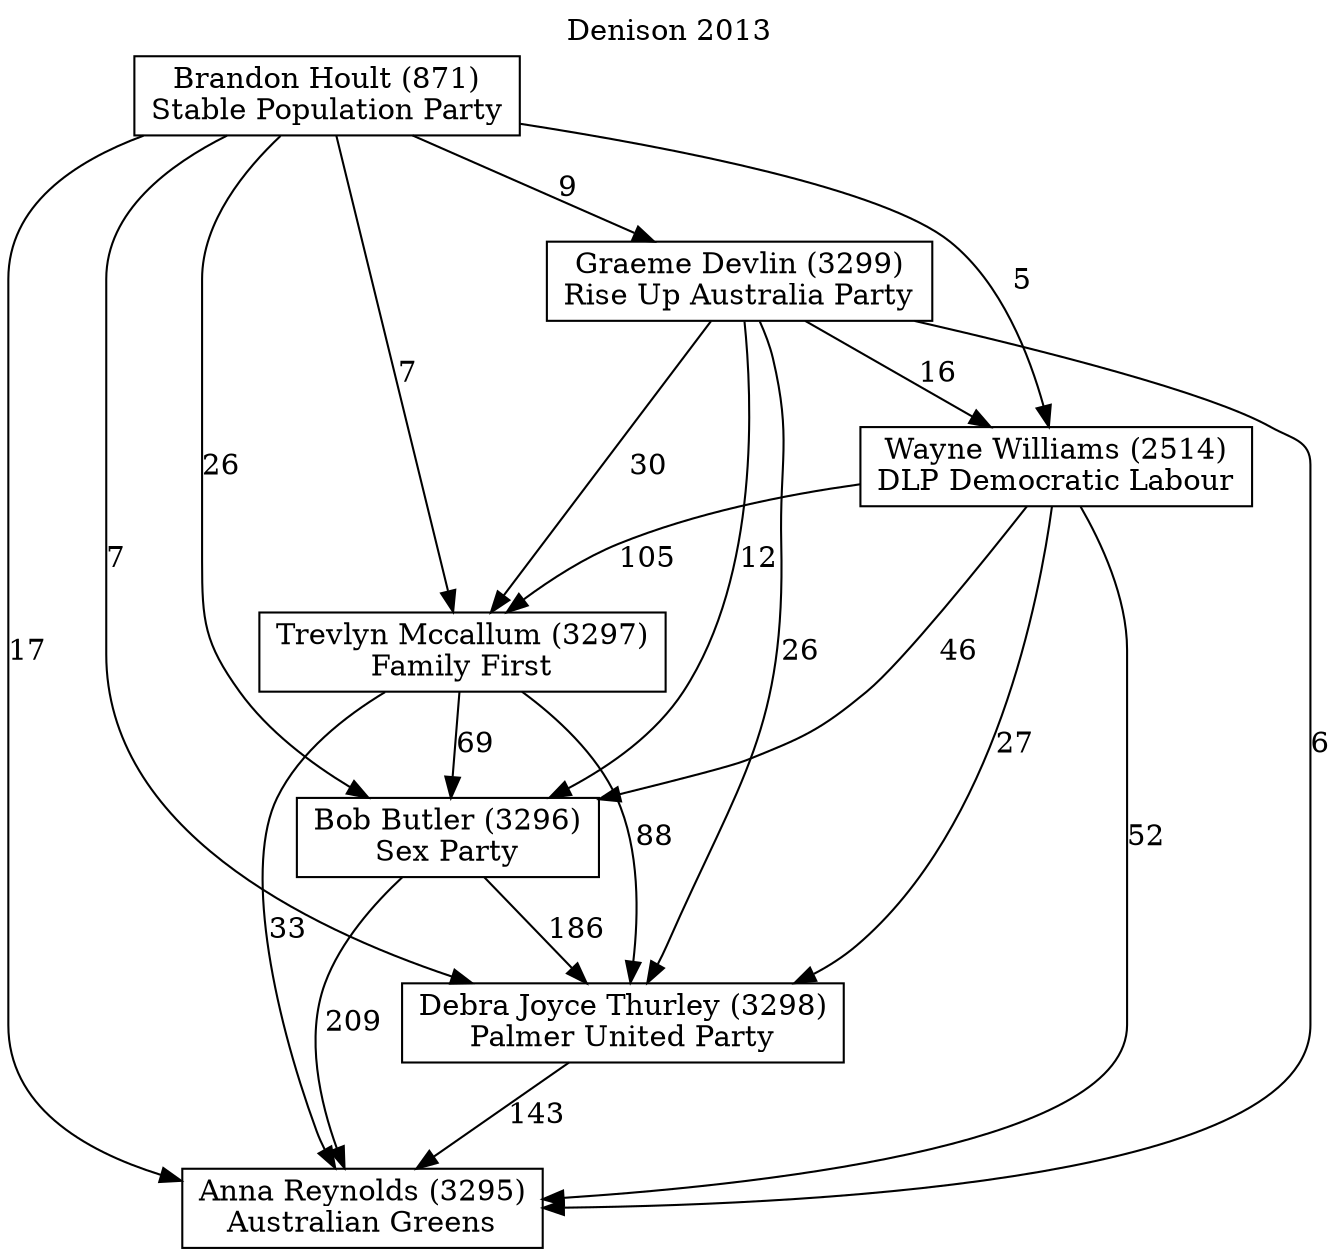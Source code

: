 // House preference flow
digraph "Anna Reynolds (3295)_Denison_2013" {
	graph [label="Denison 2013" labelloc=t]
	node [shape=box]
	"Anna Reynolds (3295)" [label="Anna Reynolds (3295)
Australian Greens"]
	"Debra Joyce Thurley (3298)" [label="Debra Joyce Thurley (3298)
Palmer United Party"]
	"Bob Butler (3296)" [label="Bob Butler (3296)
Sex Party"]
	"Trevlyn Mccallum (3297)" [label="Trevlyn Mccallum (3297)
Family First"]
	"Wayne Williams (2514)" [label="Wayne Williams (2514)
DLP Democratic Labour"]
	"Graeme Devlin (3299)" [label="Graeme Devlin (3299)
Rise Up Australia Party"]
	"Brandon Hoult (871)" [label="Brandon Hoult (871)
Stable Population Party"]
	"Anna Reynolds (3295)" [label="Anna Reynolds (3295)
Australian Greens"]
	"Bob Butler (3296)" [label="Bob Butler (3296)
Sex Party"]
	"Trevlyn Mccallum (3297)" [label="Trevlyn Mccallum (3297)
Family First"]
	"Wayne Williams (2514)" [label="Wayne Williams (2514)
DLP Democratic Labour"]
	"Graeme Devlin (3299)" [label="Graeme Devlin (3299)
Rise Up Australia Party"]
	"Brandon Hoult (871)" [label="Brandon Hoult (871)
Stable Population Party"]
	"Anna Reynolds (3295)" [label="Anna Reynolds (3295)
Australian Greens"]
	"Trevlyn Mccallum (3297)" [label="Trevlyn Mccallum (3297)
Family First"]
	"Wayne Williams (2514)" [label="Wayne Williams (2514)
DLP Democratic Labour"]
	"Graeme Devlin (3299)" [label="Graeme Devlin (3299)
Rise Up Australia Party"]
	"Brandon Hoult (871)" [label="Brandon Hoult (871)
Stable Population Party"]
	"Anna Reynolds (3295)" [label="Anna Reynolds (3295)
Australian Greens"]
	"Wayne Williams (2514)" [label="Wayne Williams (2514)
DLP Democratic Labour"]
	"Graeme Devlin (3299)" [label="Graeme Devlin (3299)
Rise Up Australia Party"]
	"Brandon Hoult (871)" [label="Brandon Hoult (871)
Stable Population Party"]
	"Anna Reynolds (3295)" [label="Anna Reynolds (3295)
Australian Greens"]
	"Graeme Devlin (3299)" [label="Graeme Devlin (3299)
Rise Up Australia Party"]
	"Brandon Hoult (871)" [label="Brandon Hoult (871)
Stable Population Party"]
	"Anna Reynolds (3295)" [label="Anna Reynolds (3295)
Australian Greens"]
	"Brandon Hoult (871)" [label="Brandon Hoult (871)
Stable Population Party"]
	"Brandon Hoult (871)" [label="Brandon Hoult (871)
Stable Population Party"]
	"Graeme Devlin (3299)" [label="Graeme Devlin (3299)
Rise Up Australia Party"]
	"Brandon Hoult (871)" [label="Brandon Hoult (871)
Stable Population Party"]
	"Brandon Hoult (871)" [label="Brandon Hoult (871)
Stable Population Party"]
	"Wayne Williams (2514)" [label="Wayne Williams (2514)
DLP Democratic Labour"]
	"Graeme Devlin (3299)" [label="Graeme Devlin (3299)
Rise Up Australia Party"]
	"Brandon Hoult (871)" [label="Brandon Hoult (871)
Stable Population Party"]
	"Wayne Williams (2514)" [label="Wayne Williams (2514)
DLP Democratic Labour"]
	"Brandon Hoult (871)" [label="Brandon Hoult (871)
Stable Population Party"]
	"Brandon Hoult (871)" [label="Brandon Hoult (871)
Stable Population Party"]
	"Graeme Devlin (3299)" [label="Graeme Devlin (3299)
Rise Up Australia Party"]
	"Brandon Hoult (871)" [label="Brandon Hoult (871)
Stable Population Party"]
	"Brandon Hoult (871)" [label="Brandon Hoult (871)
Stable Population Party"]
	"Trevlyn Mccallum (3297)" [label="Trevlyn Mccallum (3297)
Family First"]
	"Wayne Williams (2514)" [label="Wayne Williams (2514)
DLP Democratic Labour"]
	"Graeme Devlin (3299)" [label="Graeme Devlin (3299)
Rise Up Australia Party"]
	"Brandon Hoult (871)" [label="Brandon Hoult (871)
Stable Population Party"]
	"Trevlyn Mccallum (3297)" [label="Trevlyn Mccallum (3297)
Family First"]
	"Graeme Devlin (3299)" [label="Graeme Devlin (3299)
Rise Up Australia Party"]
	"Brandon Hoult (871)" [label="Brandon Hoult (871)
Stable Population Party"]
	"Trevlyn Mccallum (3297)" [label="Trevlyn Mccallum (3297)
Family First"]
	"Brandon Hoult (871)" [label="Brandon Hoult (871)
Stable Population Party"]
	"Brandon Hoult (871)" [label="Brandon Hoult (871)
Stable Population Party"]
	"Graeme Devlin (3299)" [label="Graeme Devlin (3299)
Rise Up Australia Party"]
	"Brandon Hoult (871)" [label="Brandon Hoult (871)
Stable Population Party"]
	"Brandon Hoult (871)" [label="Brandon Hoult (871)
Stable Population Party"]
	"Wayne Williams (2514)" [label="Wayne Williams (2514)
DLP Democratic Labour"]
	"Graeme Devlin (3299)" [label="Graeme Devlin (3299)
Rise Up Australia Party"]
	"Brandon Hoult (871)" [label="Brandon Hoult (871)
Stable Population Party"]
	"Wayne Williams (2514)" [label="Wayne Williams (2514)
DLP Democratic Labour"]
	"Brandon Hoult (871)" [label="Brandon Hoult (871)
Stable Population Party"]
	"Brandon Hoult (871)" [label="Brandon Hoult (871)
Stable Population Party"]
	"Graeme Devlin (3299)" [label="Graeme Devlin (3299)
Rise Up Australia Party"]
	"Brandon Hoult (871)" [label="Brandon Hoult (871)
Stable Population Party"]
	"Brandon Hoult (871)" [label="Brandon Hoult (871)
Stable Population Party"]
	"Bob Butler (3296)" [label="Bob Butler (3296)
Sex Party"]
	"Trevlyn Mccallum (3297)" [label="Trevlyn Mccallum (3297)
Family First"]
	"Wayne Williams (2514)" [label="Wayne Williams (2514)
DLP Democratic Labour"]
	"Graeme Devlin (3299)" [label="Graeme Devlin (3299)
Rise Up Australia Party"]
	"Brandon Hoult (871)" [label="Brandon Hoult (871)
Stable Population Party"]
	"Bob Butler (3296)" [label="Bob Butler (3296)
Sex Party"]
	"Wayne Williams (2514)" [label="Wayne Williams (2514)
DLP Democratic Labour"]
	"Graeme Devlin (3299)" [label="Graeme Devlin (3299)
Rise Up Australia Party"]
	"Brandon Hoult (871)" [label="Brandon Hoult (871)
Stable Population Party"]
	"Bob Butler (3296)" [label="Bob Butler (3296)
Sex Party"]
	"Graeme Devlin (3299)" [label="Graeme Devlin (3299)
Rise Up Australia Party"]
	"Brandon Hoult (871)" [label="Brandon Hoult (871)
Stable Population Party"]
	"Bob Butler (3296)" [label="Bob Butler (3296)
Sex Party"]
	"Brandon Hoult (871)" [label="Brandon Hoult (871)
Stable Population Party"]
	"Brandon Hoult (871)" [label="Brandon Hoult (871)
Stable Population Party"]
	"Graeme Devlin (3299)" [label="Graeme Devlin (3299)
Rise Up Australia Party"]
	"Brandon Hoult (871)" [label="Brandon Hoult (871)
Stable Population Party"]
	"Brandon Hoult (871)" [label="Brandon Hoult (871)
Stable Population Party"]
	"Wayne Williams (2514)" [label="Wayne Williams (2514)
DLP Democratic Labour"]
	"Graeme Devlin (3299)" [label="Graeme Devlin (3299)
Rise Up Australia Party"]
	"Brandon Hoult (871)" [label="Brandon Hoult (871)
Stable Population Party"]
	"Wayne Williams (2514)" [label="Wayne Williams (2514)
DLP Democratic Labour"]
	"Brandon Hoult (871)" [label="Brandon Hoult (871)
Stable Population Party"]
	"Brandon Hoult (871)" [label="Brandon Hoult (871)
Stable Population Party"]
	"Graeme Devlin (3299)" [label="Graeme Devlin (3299)
Rise Up Australia Party"]
	"Brandon Hoult (871)" [label="Brandon Hoult (871)
Stable Population Party"]
	"Brandon Hoult (871)" [label="Brandon Hoult (871)
Stable Population Party"]
	"Trevlyn Mccallum (3297)" [label="Trevlyn Mccallum (3297)
Family First"]
	"Wayne Williams (2514)" [label="Wayne Williams (2514)
DLP Democratic Labour"]
	"Graeme Devlin (3299)" [label="Graeme Devlin (3299)
Rise Up Australia Party"]
	"Brandon Hoult (871)" [label="Brandon Hoult (871)
Stable Population Party"]
	"Trevlyn Mccallum (3297)" [label="Trevlyn Mccallum (3297)
Family First"]
	"Graeme Devlin (3299)" [label="Graeme Devlin (3299)
Rise Up Australia Party"]
	"Brandon Hoult (871)" [label="Brandon Hoult (871)
Stable Population Party"]
	"Trevlyn Mccallum (3297)" [label="Trevlyn Mccallum (3297)
Family First"]
	"Brandon Hoult (871)" [label="Brandon Hoult (871)
Stable Population Party"]
	"Brandon Hoult (871)" [label="Brandon Hoult (871)
Stable Population Party"]
	"Graeme Devlin (3299)" [label="Graeme Devlin (3299)
Rise Up Australia Party"]
	"Brandon Hoult (871)" [label="Brandon Hoult (871)
Stable Population Party"]
	"Brandon Hoult (871)" [label="Brandon Hoult (871)
Stable Population Party"]
	"Wayne Williams (2514)" [label="Wayne Williams (2514)
DLP Democratic Labour"]
	"Graeme Devlin (3299)" [label="Graeme Devlin (3299)
Rise Up Australia Party"]
	"Brandon Hoult (871)" [label="Brandon Hoult (871)
Stable Population Party"]
	"Wayne Williams (2514)" [label="Wayne Williams (2514)
DLP Democratic Labour"]
	"Brandon Hoult (871)" [label="Brandon Hoult (871)
Stable Population Party"]
	"Brandon Hoult (871)" [label="Brandon Hoult (871)
Stable Population Party"]
	"Graeme Devlin (3299)" [label="Graeme Devlin (3299)
Rise Up Australia Party"]
	"Brandon Hoult (871)" [label="Brandon Hoult (871)
Stable Population Party"]
	"Brandon Hoult (871)" [label="Brandon Hoult (871)
Stable Population Party"]
	"Debra Joyce Thurley (3298)" [label="Debra Joyce Thurley (3298)
Palmer United Party"]
	"Bob Butler (3296)" [label="Bob Butler (3296)
Sex Party"]
	"Trevlyn Mccallum (3297)" [label="Trevlyn Mccallum (3297)
Family First"]
	"Wayne Williams (2514)" [label="Wayne Williams (2514)
DLP Democratic Labour"]
	"Graeme Devlin (3299)" [label="Graeme Devlin (3299)
Rise Up Australia Party"]
	"Brandon Hoult (871)" [label="Brandon Hoult (871)
Stable Population Party"]
	"Debra Joyce Thurley (3298)" [label="Debra Joyce Thurley (3298)
Palmer United Party"]
	"Trevlyn Mccallum (3297)" [label="Trevlyn Mccallum (3297)
Family First"]
	"Wayne Williams (2514)" [label="Wayne Williams (2514)
DLP Democratic Labour"]
	"Graeme Devlin (3299)" [label="Graeme Devlin (3299)
Rise Up Australia Party"]
	"Brandon Hoult (871)" [label="Brandon Hoult (871)
Stable Population Party"]
	"Debra Joyce Thurley (3298)" [label="Debra Joyce Thurley (3298)
Palmer United Party"]
	"Wayne Williams (2514)" [label="Wayne Williams (2514)
DLP Democratic Labour"]
	"Graeme Devlin (3299)" [label="Graeme Devlin (3299)
Rise Up Australia Party"]
	"Brandon Hoult (871)" [label="Brandon Hoult (871)
Stable Population Party"]
	"Debra Joyce Thurley (3298)" [label="Debra Joyce Thurley (3298)
Palmer United Party"]
	"Graeme Devlin (3299)" [label="Graeme Devlin (3299)
Rise Up Australia Party"]
	"Brandon Hoult (871)" [label="Brandon Hoult (871)
Stable Population Party"]
	"Debra Joyce Thurley (3298)" [label="Debra Joyce Thurley (3298)
Palmer United Party"]
	"Brandon Hoult (871)" [label="Brandon Hoult (871)
Stable Population Party"]
	"Brandon Hoult (871)" [label="Brandon Hoult (871)
Stable Population Party"]
	"Graeme Devlin (3299)" [label="Graeme Devlin (3299)
Rise Up Australia Party"]
	"Brandon Hoult (871)" [label="Brandon Hoult (871)
Stable Population Party"]
	"Brandon Hoult (871)" [label="Brandon Hoult (871)
Stable Population Party"]
	"Wayne Williams (2514)" [label="Wayne Williams (2514)
DLP Democratic Labour"]
	"Graeme Devlin (3299)" [label="Graeme Devlin (3299)
Rise Up Australia Party"]
	"Brandon Hoult (871)" [label="Brandon Hoult (871)
Stable Population Party"]
	"Wayne Williams (2514)" [label="Wayne Williams (2514)
DLP Democratic Labour"]
	"Brandon Hoult (871)" [label="Brandon Hoult (871)
Stable Population Party"]
	"Brandon Hoult (871)" [label="Brandon Hoult (871)
Stable Population Party"]
	"Graeme Devlin (3299)" [label="Graeme Devlin (3299)
Rise Up Australia Party"]
	"Brandon Hoult (871)" [label="Brandon Hoult (871)
Stable Population Party"]
	"Brandon Hoult (871)" [label="Brandon Hoult (871)
Stable Population Party"]
	"Trevlyn Mccallum (3297)" [label="Trevlyn Mccallum (3297)
Family First"]
	"Wayne Williams (2514)" [label="Wayne Williams (2514)
DLP Democratic Labour"]
	"Graeme Devlin (3299)" [label="Graeme Devlin (3299)
Rise Up Australia Party"]
	"Brandon Hoult (871)" [label="Brandon Hoult (871)
Stable Population Party"]
	"Trevlyn Mccallum (3297)" [label="Trevlyn Mccallum (3297)
Family First"]
	"Graeme Devlin (3299)" [label="Graeme Devlin (3299)
Rise Up Australia Party"]
	"Brandon Hoult (871)" [label="Brandon Hoult (871)
Stable Population Party"]
	"Trevlyn Mccallum (3297)" [label="Trevlyn Mccallum (3297)
Family First"]
	"Brandon Hoult (871)" [label="Brandon Hoult (871)
Stable Population Party"]
	"Brandon Hoult (871)" [label="Brandon Hoult (871)
Stable Population Party"]
	"Graeme Devlin (3299)" [label="Graeme Devlin (3299)
Rise Up Australia Party"]
	"Brandon Hoult (871)" [label="Brandon Hoult (871)
Stable Population Party"]
	"Brandon Hoult (871)" [label="Brandon Hoult (871)
Stable Population Party"]
	"Wayne Williams (2514)" [label="Wayne Williams (2514)
DLP Democratic Labour"]
	"Graeme Devlin (3299)" [label="Graeme Devlin (3299)
Rise Up Australia Party"]
	"Brandon Hoult (871)" [label="Brandon Hoult (871)
Stable Population Party"]
	"Wayne Williams (2514)" [label="Wayne Williams (2514)
DLP Democratic Labour"]
	"Brandon Hoult (871)" [label="Brandon Hoult (871)
Stable Population Party"]
	"Brandon Hoult (871)" [label="Brandon Hoult (871)
Stable Population Party"]
	"Graeme Devlin (3299)" [label="Graeme Devlin (3299)
Rise Up Australia Party"]
	"Brandon Hoult (871)" [label="Brandon Hoult (871)
Stable Population Party"]
	"Brandon Hoult (871)" [label="Brandon Hoult (871)
Stable Population Party"]
	"Bob Butler (3296)" [label="Bob Butler (3296)
Sex Party"]
	"Trevlyn Mccallum (3297)" [label="Trevlyn Mccallum (3297)
Family First"]
	"Wayne Williams (2514)" [label="Wayne Williams (2514)
DLP Democratic Labour"]
	"Graeme Devlin (3299)" [label="Graeme Devlin (3299)
Rise Up Australia Party"]
	"Brandon Hoult (871)" [label="Brandon Hoult (871)
Stable Population Party"]
	"Bob Butler (3296)" [label="Bob Butler (3296)
Sex Party"]
	"Wayne Williams (2514)" [label="Wayne Williams (2514)
DLP Democratic Labour"]
	"Graeme Devlin (3299)" [label="Graeme Devlin (3299)
Rise Up Australia Party"]
	"Brandon Hoult (871)" [label="Brandon Hoult (871)
Stable Population Party"]
	"Bob Butler (3296)" [label="Bob Butler (3296)
Sex Party"]
	"Graeme Devlin (3299)" [label="Graeme Devlin (3299)
Rise Up Australia Party"]
	"Brandon Hoult (871)" [label="Brandon Hoult (871)
Stable Population Party"]
	"Bob Butler (3296)" [label="Bob Butler (3296)
Sex Party"]
	"Brandon Hoult (871)" [label="Brandon Hoult (871)
Stable Population Party"]
	"Brandon Hoult (871)" [label="Brandon Hoult (871)
Stable Population Party"]
	"Graeme Devlin (3299)" [label="Graeme Devlin (3299)
Rise Up Australia Party"]
	"Brandon Hoult (871)" [label="Brandon Hoult (871)
Stable Population Party"]
	"Brandon Hoult (871)" [label="Brandon Hoult (871)
Stable Population Party"]
	"Wayne Williams (2514)" [label="Wayne Williams (2514)
DLP Democratic Labour"]
	"Graeme Devlin (3299)" [label="Graeme Devlin (3299)
Rise Up Australia Party"]
	"Brandon Hoult (871)" [label="Brandon Hoult (871)
Stable Population Party"]
	"Wayne Williams (2514)" [label="Wayne Williams (2514)
DLP Democratic Labour"]
	"Brandon Hoult (871)" [label="Brandon Hoult (871)
Stable Population Party"]
	"Brandon Hoult (871)" [label="Brandon Hoult (871)
Stable Population Party"]
	"Graeme Devlin (3299)" [label="Graeme Devlin (3299)
Rise Up Australia Party"]
	"Brandon Hoult (871)" [label="Brandon Hoult (871)
Stable Population Party"]
	"Brandon Hoult (871)" [label="Brandon Hoult (871)
Stable Population Party"]
	"Trevlyn Mccallum (3297)" [label="Trevlyn Mccallum (3297)
Family First"]
	"Wayne Williams (2514)" [label="Wayne Williams (2514)
DLP Democratic Labour"]
	"Graeme Devlin (3299)" [label="Graeme Devlin (3299)
Rise Up Australia Party"]
	"Brandon Hoult (871)" [label="Brandon Hoult (871)
Stable Population Party"]
	"Trevlyn Mccallum (3297)" [label="Trevlyn Mccallum (3297)
Family First"]
	"Graeme Devlin (3299)" [label="Graeme Devlin (3299)
Rise Up Australia Party"]
	"Brandon Hoult (871)" [label="Brandon Hoult (871)
Stable Population Party"]
	"Trevlyn Mccallum (3297)" [label="Trevlyn Mccallum (3297)
Family First"]
	"Brandon Hoult (871)" [label="Brandon Hoult (871)
Stable Population Party"]
	"Brandon Hoult (871)" [label="Brandon Hoult (871)
Stable Population Party"]
	"Graeme Devlin (3299)" [label="Graeme Devlin (3299)
Rise Up Australia Party"]
	"Brandon Hoult (871)" [label="Brandon Hoult (871)
Stable Population Party"]
	"Brandon Hoult (871)" [label="Brandon Hoult (871)
Stable Population Party"]
	"Wayne Williams (2514)" [label="Wayne Williams (2514)
DLP Democratic Labour"]
	"Graeme Devlin (3299)" [label="Graeme Devlin (3299)
Rise Up Australia Party"]
	"Brandon Hoult (871)" [label="Brandon Hoult (871)
Stable Population Party"]
	"Wayne Williams (2514)" [label="Wayne Williams (2514)
DLP Democratic Labour"]
	"Brandon Hoult (871)" [label="Brandon Hoult (871)
Stable Population Party"]
	"Brandon Hoult (871)" [label="Brandon Hoult (871)
Stable Population Party"]
	"Graeme Devlin (3299)" [label="Graeme Devlin (3299)
Rise Up Australia Party"]
	"Brandon Hoult (871)" [label="Brandon Hoult (871)
Stable Population Party"]
	"Brandon Hoult (871)" [label="Brandon Hoult (871)
Stable Population Party"]
	"Debra Joyce Thurley (3298)" -> "Anna Reynolds (3295)" [label=143]
	"Bob Butler (3296)" -> "Debra Joyce Thurley (3298)" [label=186]
	"Trevlyn Mccallum (3297)" -> "Bob Butler (3296)" [label=69]
	"Wayne Williams (2514)" -> "Trevlyn Mccallum (3297)" [label=105]
	"Graeme Devlin (3299)" -> "Wayne Williams (2514)" [label=16]
	"Brandon Hoult (871)" -> "Graeme Devlin (3299)" [label=9]
	"Bob Butler (3296)" -> "Anna Reynolds (3295)" [label=209]
	"Trevlyn Mccallum (3297)" -> "Anna Reynolds (3295)" [label=33]
	"Wayne Williams (2514)" -> "Anna Reynolds (3295)" [label=52]
	"Graeme Devlin (3299)" -> "Anna Reynolds (3295)" [label=6]
	"Brandon Hoult (871)" -> "Anna Reynolds (3295)" [label=17]
	"Brandon Hoult (871)" -> "Wayne Williams (2514)" [label=5]
	"Graeme Devlin (3299)" -> "Trevlyn Mccallum (3297)" [label=30]
	"Brandon Hoult (871)" -> "Trevlyn Mccallum (3297)" [label=7]
	"Wayne Williams (2514)" -> "Bob Butler (3296)" [label=46]
	"Graeme Devlin (3299)" -> "Bob Butler (3296)" [label=12]
	"Brandon Hoult (871)" -> "Bob Butler (3296)" [label=26]
	"Trevlyn Mccallum (3297)" -> "Debra Joyce Thurley (3298)" [label=88]
	"Wayne Williams (2514)" -> "Debra Joyce Thurley (3298)" [label=27]
	"Graeme Devlin (3299)" -> "Debra Joyce Thurley (3298)" [label=26]
	"Brandon Hoult (871)" -> "Debra Joyce Thurley (3298)" [label=7]
}

